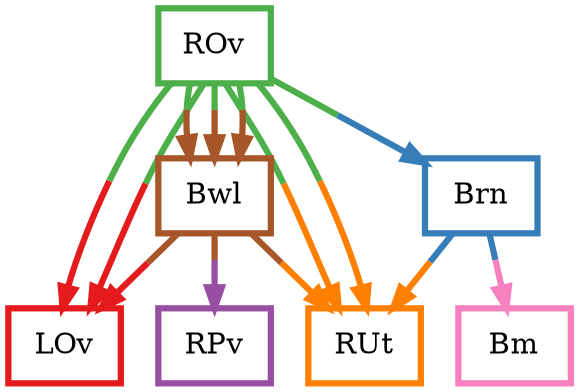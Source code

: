 digraph barS {
	{
		rank=same
	4 [shape=box,penwidth=3,colorscheme=set19,color=3,label="ROv"]
	}
	{
		rank=same
		6 [shape=box,penwidth=3,colorscheme=set19,color=5,label="RUt"]
		5 [shape=box,penwidth=3,colorscheme=set19,color=4,label="RPv"]
		3 [shape=box,penwidth=3,colorscheme=set19,color=1,label="LOv"]
		0 [shape=box,penwidth=3,colorscheme=set19,color=8,label="Bm"]
	}
	2 [shape=box,penwidth=3,colorscheme=set19,color=7,label="Bwl"]
	1 [shape=box,penwidth=3,colorscheme=set19,color=2,label="Brn"]
	4 -> 1 [penwidth=3,colorscheme=set19,color="3;0.5:2"]
	4 -> 3 [penwidth=3,colorscheme=set19,color="3;0.5:1"]
	4 -> 2 [penwidth=3,colorscheme=set19,color="3;0.5:7"]
	4 -> 6 [penwidth=3,colorscheme=set19,color="3;0.5:5"]
	4 -> 2 [penwidth=3,colorscheme=set19,color="3;0.5:7"]
	4 -> 3 [penwidth=3,colorscheme=set19,color="3;0.5:1"]
	4 -> 2 [penwidth=3,colorscheme=set19,color="3;0.5:7"]
	4 -> 6 [penwidth=3,colorscheme=set19,color="3;0.5:5"]
	2 -> 3 [penwidth=3,colorscheme=set19,color="7;0.5:1"]
	2 -> 5 [penwidth=3,colorscheme=set19,color="7;0.5:4"]
	2 -> 6 [penwidth=3,colorscheme=set19,color="7;0.5:5"]
	1 -> 0 [penwidth=3,colorscheme=set19,color="2;0.5:8"]
	1 -> 6 [penwidth=3,colorscheme=set19,color="2;0.5:5"]
}
